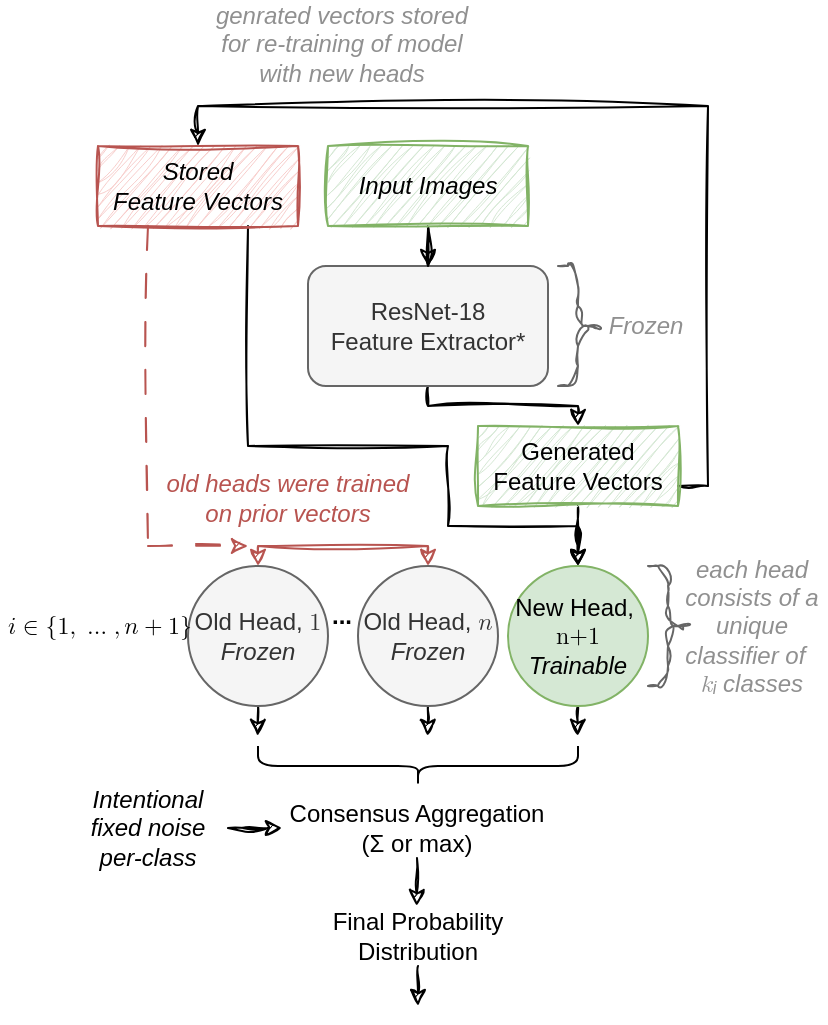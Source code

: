 <mxfile version="26.2.14">
  <diagram name="ResNet-18" id="0">
    <mxGraphModel dx="1188" dy="633" grid="1" gridSize="10" guides="1" tooltips="1" connect="1" arrows="1" fold="1" page="1" pageScale="1" pageWidth="827" pageHeight="1169" math="0" shadow="0">
      <root>
        <mxCell id="0" />
        <mxCell id="1" parent="0" />
        <mxCell id="o9t1mgf-RKJijaVU1BYv-32" style="edgeStyle=orthogonalEdgeStyle;rounded=0;orthogonalLoop=1;jettySize=auto;html=1;entryX=0.5;entryY=0;entryDx=0;entryDy=0;sketch=1;curveFitting=1;jiggle=2;" edge="1" parent="1" source="o9t1mgf-RKJijaVU1BYv-2" target="o9t1mgf-RKJijaVU1BYv-4">
          <mxGeometry relative="1" as="geometry">
            <Array as="points">
              <mxPoint x="380" y="430" />
              <mxPoint x="455" y="430" />
            </Array>
          </mxGeometry>
        </mxCell>
        <mxCell id="o9t1mgf-RKJijaVU1BYv-2" value="&lt;div&gt;ResNet-18&lt;/div&gt;&lt;div&gt;Feature Extractor*&lt;/div&gt;" style="rounded=1;whiteSpace=wrap;html=1;fillColor=#f5f5f5;strokeColor=#666666;fontColor=#333333;" vertex="1" parent="1">
          <mxGeometry x="320" y="360" width="120" height="60" as="geometry" />
        </mxCell>
        <mxCell id="o9t1mgf-RKJijaVU1BYv-34" style="edgeStyle=orthogonalEdgeStyle;rounded=0;orthogonalLoop=1;jettySize=auto;html=1;entryX=0.5;entryY=0;entryDx=0;entryDy=0;sketch=1;curveFitting=1;jiggle=2;" edge="1" parent="1" source="o9t1mgf-RKJijaVU1BYv-4" target="o9t1mgf-RKJijaVU1BYv-8">
          <mxGeometry relative="1" as="geometry" />
        </mxCell>
        <mxCell id="o9t1mgf-RKJijaVU1BYv-47" style="edgeStyle=orthogonalEdgeStyle;rounded=0;orthogonalLoop=1;jettySize=auto;html=1;entryX=0.5;entryY=0;entryDx=0;entryDy=0;sketch=1;curveFitting=1;jiggle=2;" edge="1" parent="1" source="o9t1mgf-RKJijaVU1BYv-4" target="o9t1mgf-RKJijaVU1BYv-35">
          <mxGeometry relative="1" as="geometry">
            <Array as="points">
              <mxPoint x="520" y="470" />
              <mxPoint x="520" y="280" />
              <mxPoint x="265" y="280" />
            </Array>
          </mxGeometry>
        </mxCell>
        <mxCell id="o9t1mgf-RKJijaVU1BYv-4" value="&lt;div&gt;Generated&lt;/div&gt;&lt;div&gt;Feature Vectors&lt;/div&gt;" style="rounded=0;whiteSpace=wrap;html=1;fillColor=#d5e8d4;strokeColor=#82b366;sketch=1;curveFitting=1;jiggle=2;" vertex="1" parent="1">
          <mxGeometry x="405" y="440" width="100" height="40" as="geometry" />
        </mxCell>
        <mxCell id="o9t1mgf-RKJijaVU1BYv-13" style="edgeStyle=orthogonalEdgeStyle;rounded=0;orthogonalLoop=1;jettySize=auto;html=1;exitX=0.5;exitY=1;exitDx=0;exitDy=0;sketch=1;curveFitting=1;jiggle=2;" edge="1" parent="1" source="o9t1mgf-RKJijaVU1BYv-6">
          <mxGeometry relative="1" as="geometry">
            <mxPoint x="294.81" y="595" as="targetPoint" />
          </mxGeometry>
        </mxCell>
        <mxCell id="o9t1mgf-RKJijaVU1BYv-52" style="edgeStyle=orthogonalEdgeStyle;rounded=0;orthogonalLoop=1;jettySize=auto;html=1;exitX=0.5;exitY=0;exitDx=0;exitDy=0;entryX=0.5;entryY=0;entryDx=0;entryDy=0;fillColor=#f8cecc;strokeColor=#b85450;startArrow=classic;startFill=1;sketch=1;curveFitting=1;jiggle=2;" edge="1" parent="1" source="o9t1mgf-RKJijaVU1BYv-6" target="o9t1mgf-RKJijaVU1BYv-7">
          <mxGeometry relative="1" as="geometry">
            <Array as="points">
              <mxPoint x="295" y="500" />
              <mxPoint x="380" y="500" />
            </Array>
          </mxGeometry>
        </mxCell>
        <mxCell id="o9t1mgf-RKJijaVU1BYv-6" value="&lt;div&gt;Old Head,&amp;nbsp;&lt;span class=&quot;katex&quot;&gt;&lt;span class=&quot;katex-mathml&quot;&gt;&lt;math xmlns=&quot;http://www.w3.org/1998/Math/MathML&quot;&gt;&lt;mrow&gt;&lt;mi&gt;1&lt;/mi&gt;&lt;/mrow&gt;&lt;/math&gt;&lt;/span&gt;&lt;/span&gt;&lt;/div&gt;&lt;i&gt;Frozen&lt;/i&gt;" style="ellipse;whiteSpace=wrap;html=1;fillColor=#f5f5f5;strokeColor=#666666;fontColor=#333333;" vertex="1" parent="1">
          <mxGeometry x="260" y="510" width="70" height="70" as="geometry" />
        </mxCell>
        <mxCell id="o9t1mgf-RKJijaVU1BYv-14" style="edgeStyle=orthogonalEdgeStyle;rounded=0;orthogonalLoop=1;jettySize=auto;html=1;exitX=0.5;exitY=1;exitDx=0;exitDy=0;sketch=1;curveFitting=1;jiggle=2;" edge="1" parent="1" source="o9t1mgf-RKJijaVU1BYv-7">
          <mxGeometry relative="1" as="geometry">
            <mxPoint x="379.81" y="595" as="targetPoint" />
          </mxGeometry>
        </mxCell>
        <mxCell id="o9t1mgf-RKJijaVU1BYv-7" value="&lt;div&gt;Old Head,&amp;nbsp;&lt;span class=&quot;katex&quot;&gt;&lt;span class=&quot;katex-mathml&quot;&gt;&lt;math xmlns=&quot;http://www.w3.org/1998/Math/MathML&quot;&gt;&lt;mrow&gt;&lt;mi&gt;n&lt;/mi&gt;&lt;/mrow&gt;&lt;/math&gt;&lt;/span&gt;&lt;/span&gt;&lt;/div&gt;&lt;i&gt;Frozen&lt;/i&gt;" style="ellipse;whiteSpace=wrap;html=1;fillColor=#f5f5f5;strokeColor=#666666;fontColor=#333333;" vertex="1" parent="1">
          <mxGeometry x="345" y="510" width="70" height="70" as="geometry" />
        </mxCell>
        <mxCell id="o9t1mgf-RKJijaVU1BYv-15" style="edgeStyle=orthogonalEdgeStyle;rounded=0;orthogonalLoop=1;jettySize=auto;html=1;exitX=0.5;exitY=1;exitDx=0;exitDy=0;sketch=1;curveFitting=1;jiggle=2;" edge="1" parent="1" source="o9t1mgf-RKJijaVU1BYv-8">
          <mxGeometry relative="1" as="geometry">
            <mxPoint x="454.81" y="595" as="targetPoint" />
          </mxGeometry>
        </mxCell>
        <mxCell id="o9t1mgf-RKJijaVU1BYv-8" value="&lt;div&gt;New Head,&amp;nbsp;&lt;span class=&quot;katex&quot;&gt;&lt;span class=&quot;katex-mathml&quot;&gt;&lt;math xmlns=&quot;http://www.w3.org/1998/Math/MathML&quot;&gt;&lt;mrow&gt;&lt;mi&gt;n+1&lt;/mi&gt;&lt;/mrow&gt;&lt;/math&gt;&lt;/span&gt;&lt;/span&gt;&lt;/div&gt;&lt;div&gt;&lt;i&gt;Trainable&lt;/i&gt;&lt;/div&gt;" style="ellipse;whiteSpace=wrap;html=1;fillColor=#d5e8d4;strokeColor=#82b366;" vertex="1" parent="1">
          <mxGeometry x="420" y="510" width="70" height="70" as="geometry" />
        </mxCell>
        <mxCell id="o9t1mgf-RKJijaVU1BYv-12" value="..." style="text;html=1;align=center;verticalAlign=middle;whiteSpace=wrap;rounded=0;sketch=1;curveFitting=1;jiggle=2;fontStyle=1" vertex="1" parent="1">
          <mxGeometry x="307" y="520" width="60" height="30" as="geometry" />
        </mxCell>
        <mxCell id="o9t1mgf-RKJijaVU1BYv-22" value="" style="shape=curlyBracket;whiteSpace=wrap;html=1;rounded=1;flipH=1;labelPosition=right;verticalLabelPosition=middle;align=left;verticalAlign=middle;rotation=90;" vertex="1" parent="1">
          <mxGeometry x="365" y="530" width="20" height="160" as="geometry" />
        </mxCell>
        <mxCell id="o9t1mgf-RKJijaVU1BYv-23" value="" style="shape=curlyBracket;whiteSpace=wrap;html=1;rounded=1;flipH=1;labelPosition=right;verticalLabelPosition=middle;align=left;verticalAlign=middle;fillColor=#f5f5f5;fontColor=#333333;strokeColor=#666666;sketch=1;curveFitting=1;jiggle=2;" vertex="1" parent="1">
          <mxGeometry x="490" y="510" width="20" height="60" as="geometry" />
        </mxCell>
        <mxCell id="o9t1mgf-RKJijaVU1BYv-24" value="" style="shape=curlyBracket;whiteSpace=wrap;html=1;rounded=1;labelPosition=left;verticalLabelPosition=middle;align=right;verticalAlign=middle;rotation=-180;fillColor=#f5f5f5;fontColor=#333333;strokeColor=#666666;sketch=1;curveFitting=1;jiggle=2;" vertex="1" parent="1">
          <mxGeometry x="445" y="360" width="20" height="60" as="geometry" />
        </mxCell>
        <mxCell id="o9t1mgf-RKJijaVU1BYv-25" value="Frozen" style="text;html=1;align=center;verticalAlign=middle;whiteSpace=wrap;rounded=0;fontColor=#909090;sketch=1;curveFitting=1;jiggle=2;fontStyle=2" vertex="1" parent="1">
          <mxGeometry x="459" y="375" width="60" height="30" as="geometry" />
        </mxCell>
        <mxCell id="o9t1mgf-RKJijaVU1BYv-27" style="edgeStyle=orthogonalEdgeStyle;rounded=0;orthogonalLoop=1;jettySize=auto;html=1;exitX=0.5;exitY=1;exitDx=0;exitDy=0;sketch=1;curveFitting=1;jiggle=2;" edge="1" parent="1" source="o9t1mgf-RKJijaVU1BYv-26">
          <mxGeometry relative="1" as="geometry">
            <mxPoint x="374.333" y="680" as="targetPoint" />
          </mxGeometry>
        </mxCell>
        <mxCell id="o9t1mgf-RKJijaVU1BYv-26" value="&lt;div&gt;Consensus Aggregation&lt;/div&gt;&lt;div&gt;(Σ or max)&lt;/div&gt;" style="text;html=1;align=center;verticalAlign=middle;whiteSpace=wrap;rounded=0;sketch=1;curveFitting=1;jiggle=2;" vertex="1" parent="1">
          <mxGeometry x="307" y="626" width="135" height="30" as="geometry" />
        </mxCell>
        <mxCell id="o9t1mgf-RKJijaVU1BYv-46" style="edgeStyle=orthogonalEdgeStyle;rounded=0;orthogonalLoop=1;jettySize=auto;html=1;sketch=1;curveFitting=1;jiggle=2;" edge="1" parent="1" source="o9t1mgf-RKJijaVU1BYv-28">
          <mxGeometry relative="1" as="geometry">
            <mxPoint x="375" y="730" as="targetPoint" />
          </mxGeometry>
        </mxCell>
        <mxCell id="o9t1mgf-RKJijaVU1BYv-28" value="&lt;div&gt;Final Probability&lt;/div&gt;&lt;div&gt;Distribution&lt;/div&gt;" style="text;html=1;align=center;verticalAlign=middle;whiteSpace=wrap;rounded=0;sketch=1;curveFitting=1;jiggle=2;" vertex="1" parent="1">
          <mxGeometry x="325" y="680" width="100" height="30" as="geometry" />
        </mxCell>
        <mxCell id="o9t1mgf-RKJijaVU1BYv-45" style="edgeStyle=orthogonalEdgeStyle;rounded=0;orthogonalLoop=1;jettySize=auto;html=1;entryX=0.5;entryY=0;entryDx=0;entryDy=0;sketch=1;curveFitting=1;jiggle=2;" edge="1" parent="1" source="o9t1mgf-RKJijaVU1BYv-29" target="o9t1mgf-RKJijaVU1BYv-2">
          <mxGeometry relative="1" as="geometry" />
        </mxCell>
        <mxCell id="o9t1mgf-RKJijaVU1BYv-29" value="Input Images" style="rounded=0;whiteSpace=wrap;html=1;fontStyle=2;fillColor=#d5e8d4;strokeColor=#82b366;sketch=1;curveFitting=1;jiggle=2;" vertex="1" parent="1">
          <mxGeometry x="330" y="300" width="100" height="40" as="geometry" />
        </mxCell>
        <mxCell id="o9t1mgf-RKJijaVU1BYv-49" style="edgeStyle=orthogonalEdgeStyle;rounded=0;orthogonalLoop=1;jettySize=auto;html=1;exitX=0.75;exitY=1;exitDx=0;exitDy=0;entryX=0.5;entryY=0;entryDx=0;entryDy=0;sketch=1;curveFitting=1;jiggle=2;" edge="1" parent="1" source="o9t1mgf-RKJijaVU1BYv-35" target="o9t1mgf-RKJijaVU1BYv-8">
          <mxGeometry relative="1" as="geometry">
            <mxPoint x="450" y="500" as="targetPoint" />
            <Array as="points">
              <mxPoint x="290" y="450" />
              <mxPoint x="390" y="450" />
              <mxPoint x="390" y="490" />
              <mxPoint x="455" y="490" />
            </Array>
          </mxGeometry>
        </mxCell>
        <mxCell id="o9t1mgf-RKJijaVU1BYv-50" style="edgeStyle=orthogonalEdgeStyle;rounded=0;orthogonalLoop=1;jettySize=auto;html=1;exitX=0.25;exitY=1;exitDx=0;exitDy=0;sketch=1;curveFitting=1;jiggle=2;fillColor=#f8cecc;strokeColor=#b85450;dashed=1;dashPattern=12 12;" edge="1" parent="1" source="o9t1mgf-RKJijaVU1BYv-35">
          <mxGeometry relative="1" as="geometry">
            <mxPoint x="290" y="500" as="targetPoint" />
            <Array as="points">
              <mxPoint x="240" y="500" />
            </Array>
          </mxGeometry>
        </mxCell>
        <mxCell id="o9t1mgf-RKJijaVU1BYv-35" value="&lt;div&gt;Stored&lt;/div&gt;&lt;div&gt;Feature Vectors&lt;/div&gt;" style="rounded=0;whiteSpace=wrap;html=1;fillColor=#f8cecc;strokeColor=#b85450;fontStyle=2;sketch=1;curveFitting=1;jiggle=2;" vertex="1" parent="1">
          <mxGeometry x="215" y="300" width="100" height="40" as="geometry" />
        </mxCell>
        <mxCell id="o9t1mgf-RKJijaVU1BYv-38" value="&lt;div&gt;each head consists of a unique classifier of&amp;nbsp;&amp;nbsp;&lt;span class=&quot;katex&quot;&gt;&lt;span class=&quot;katex-mathml&quot;&gt;&lt;math xmlns=&quot;http://www.w3.org/1998/Math/MathML&quot;&gt;&lt;mrow&gt;&lt;mi&gt;k&lt;/mi&gt;&lt;/mrow&gt;&lt;/math&gt;&lt;/span&gt;&lt;/span&gt;ᵢ classes&lt;/div&gt;" style="text;html=1;align=center;verticalAlign=middle;whiteSpace=wrap;rounded=0;fontColor=#909090;sketch=1;curveFitting=1;jiggle=2;fontStyle=2" vertex="1" parent="1">
          <mxGeometry x="505" y="525" width="74" height="30" as="geometry" />
        </mxCell>
        <mxCell id="o9t1mgf-RKJijaVU1BYv-44" style="edgeStyle=orthogonalEdgeStyle;rounded=0;orthogonalLoop=1;jettySize=auto;html=1;entryX=0;entryY=0.5;entryDx=0;entryDy=0;sketch=1;curveFitting=1;jiggle=2;" edge="1" parent="1" source="o9t1mgf-RKJijaVU1BYv-42" target="o9t1mgf-RKJijaVU1BYv-26">
          <mxGeometry relative="1" as="geometry" />
        </mxCell>
        <mxCell id="o9t1mgf-RKJijaVU1BYv-42" value="Intentional fixed noise per-class" style="text;html=1;align=center;verticalAlign=middle;whiteSpace=wrap;rounded=0;fontStyle=2;sketch=1;curveFitting=1;jiggle=2;" vertex="1" parent="1">
          <mxGeometry x="200" y="626" width="80" height="30" as="geometry" />
        </mxCell>
        <mxCell id="o9t1mgf-RKJijaVU1BYv-48" value="genrated vectors stored for re-training of model with new heads" style="text;html=1;align=center;verticalAlign=middle;whiteSpace=wrap;rounded=0;fontStyle=2;fontColor=#909090;" vertex="1" parent="1">
          <mxGeometry x="272" y="234" width="130" height="30" as="geometry" />
        </mxCell>
        <mxCell id="o9t1mgf-RKJijaVU1BYv-51" value="old heads were trained on prior vectors" style="text;html=1;align=center;verticalAlign=middle;whiteSpace=wrap;rounded=0;fontStyle=2;fontColor=#B85450;" vertex="1" parent="1">
          <mxGeometry x="242" y="461" width="136" height="30" as="geometry" />
        </mxCell>
        <mxCell id="o9t1mgf-RKJijaVU1BYv-53" value="&lt;span class=&quot;katex&quot;&gt;&lt;span class=&quot;katex-mathml&quot;&gt;&lt;math xmlns=&quot;http://www.w3.org/1998/Math/MathML&quot;&gt;&lt;mrow&gt;&lt;mi&gt;i&lt;/mi&gt;&lt;mo&gt;∈&lt;/mo&gt;&lt;mo stretchy=&quot;false&quot;&gt;{&lt;/mo&gt;&lt;mn&gt;1&lt;/mn&gt;&lt;mo separator=&quot;true&quot;&gt;,&lt;/mo&gt;&lt;mo&gt;…&lt;/mo&gt;&lt;mo separator=&quot;true&quot;&gt;,&lt;/mo&gt;&lt;mi&gt;n&lt;/mi&gt;&lt;mo&gt;+&lt;/mo&gt;&lt;mn&gt;1&lt;/mn&gt;&lt;mo stretchy=&quot;false&quot;&gt;}&lt;/mo&gt;&lt;/mrow&gt;&lt;/math&gt;&lt;/span&gt;&lt;/span&gt;" style="text;html=1;align=center;verticalAlign=middle;whiteSpace=wrap;rounded=0;fontStyle=2" vertex="1" parent="1">
          <mxGeometry x="166" y="525" width="100" height="30" as="geometry" />
        </mxCell>
      </root>
    </mxGraphModel>
  </diagram>
</mxfile>
